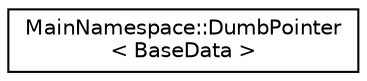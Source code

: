 digraph "Graphical Class Hierarchy"
{
 // INTERACTIVE_SVG=YES
 // LATEX_PDF_SIZE
  edge [fontname="Helvetica",fontsize="10",labelfontname="Helvetica",labelfontsize="10"];
  node [fontname="Helvetica",fontsize="10",shape=record];
  rankdir="LR";
  Node0 [label="MainNamespace::DumbPointer\l\< BaseData \>",height=0.2,width=0.4,color="black", fillcolor="white", style="filled",URL="$class_main_namespace_1_1_dumb_pointer.html",tooltip=" "];
}
